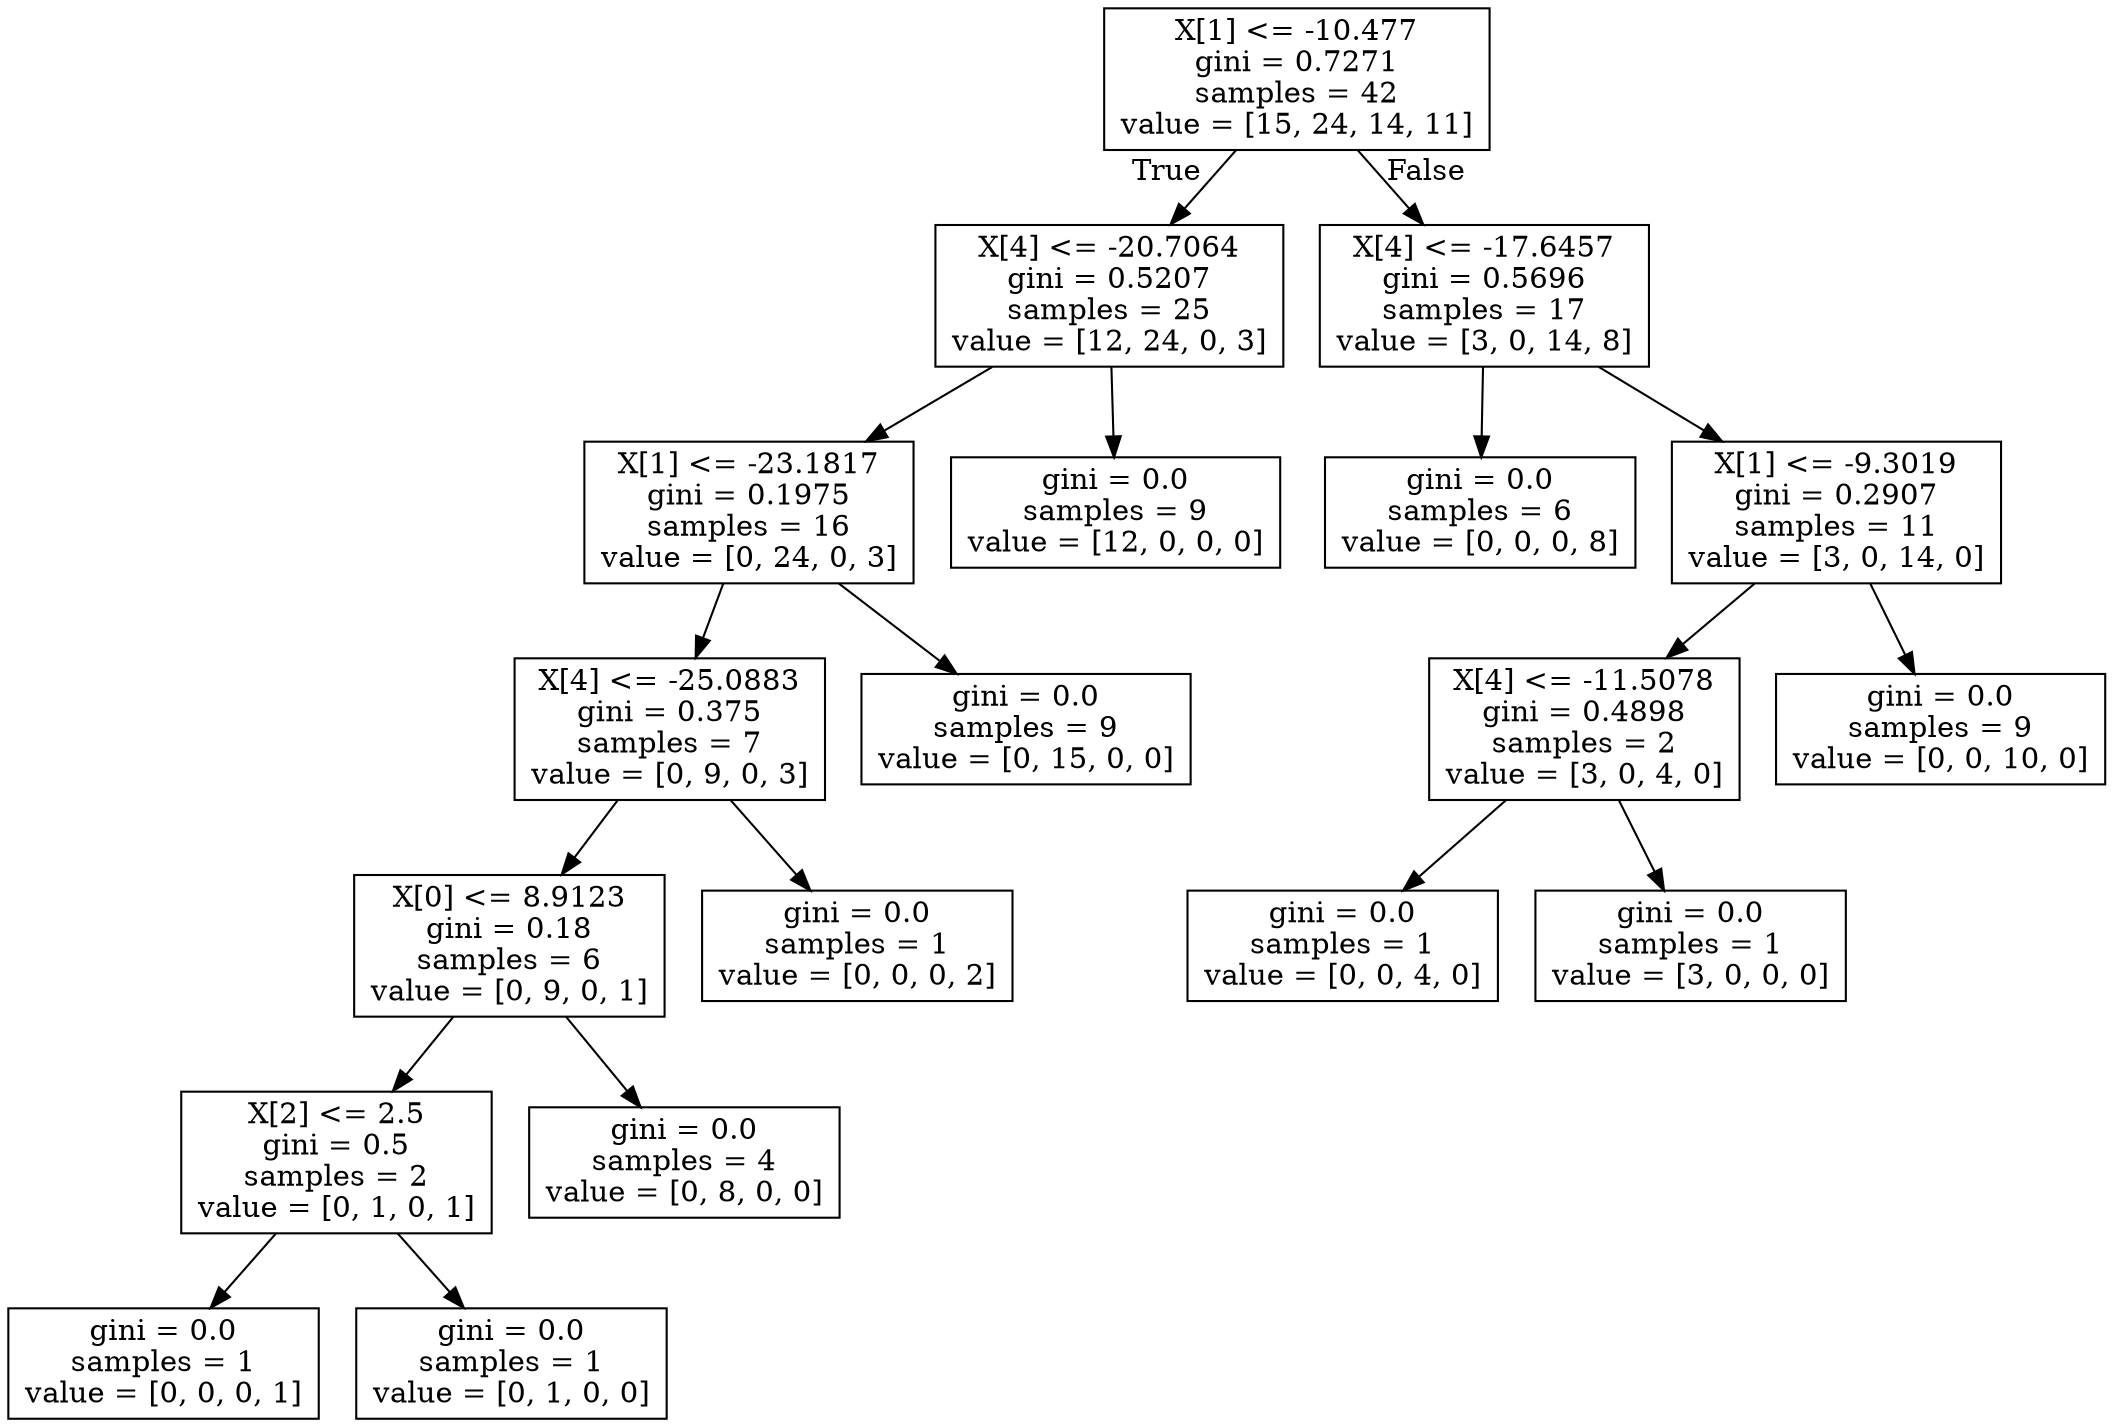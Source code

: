 digraph Tree {
node [shape=box] ;
0 [label="X[1] <= -10.477\ngini = 0.7271\nsamples = 42\nvalue = [15, 24, 14, 11]"] ;
1 [label="X[4] <= -20.7064\ngini = 0.5207\nsamples = 25\nvalue = [12, 24, 0, 3]"] ;
0 -> 1 [labeldistance=2.5, labelangle=45, headlabel="True"] ;
2 [label="X[1] <= -23.1817\ngini = 0.1975\nsamples = 16\nvalue = [0, 24, 0, 3]"] ;
1 -> 2 ;
3 [label="X[4] <= -25.0883\ngini = 0.375\nsamples = 7\nvalue = [0, 9, 0, 3]"] ;
2 -> 3 ;
4 [label="X[0] <= 8.9123\ngini = 0.18\nsamples = 6\nvalue = [0, 9, 0, 1]"] ;
3 -> 4 ;
5 [label="X[2] <= 2.5\ngini = 0.5\nsamples = 2\nvalue = [0, 1, 0, 1]"] ;
4 -> 5 ;
6 [label="gini = 0.0\nsamples = 1\nvalue = [0, 0, 0, 1]"] ;
5 -> 6 ;
7 [label="gini = 0.0\nsamples = 1\nvalue = [0, 1, 0, 0]"] ;
5 -> 7 ;
8 [label="gini = 0.0\nsamples = 4\nvalue = [0, 8, 0, 0]"] ;
4 -> 8 ;
9 [label="gini = 0.0\nsamples = 1\nvalue = [0, 0, 0, 2]"] ;
3 -> 9 ;
10 [label="gini = 0.0\nsamples = 9\nvalue = [0, 15, 0, 0]"] ;
2 -> 10 ;
11 [label="gini = 0.0\nsamples = 9\nvalue = [12, 0, 0, 0]"] ;
1 -> 11 ;
12 [label="X[4] <= -17.6457\ngini = 0.5696\nsamples = 17\nvalue = [3, 0, 14, 8]"] ;
0 -> 12 [labeldistance=2.5, labelangle=-45, headlabel="False"] ;
13 [label="gini = 0.0\nsamples = 6\nvalue = [0, 0, 0, 8]"] ;
12 -> 13 ;
14 [label="X[1] <= -9.3019\ngini = 0.2907\nsamples = 11\nvalue = [3, 0, 14, 0]"] ;
12 -> 14 ;
15 [label="X[4] <= -11.5078\ngini = 0.4898\nsamples = 2\nvalue = [3, 0, 4, 0]"] ;
14 -> 15 ;
16 [label="gini = 0.0\nsamples = 1\nvalue = [0, 0, 4, 0]"] ;
15 -> 16 ;
17 [label="gini = 0.0\nsamples = 1\nvalue = [3, 0, 0, 0]"] ;
15 -> 17 ;
18 [label="gini = 0.0\nsamples = 9\nvalue = [0, 0, 10, 0]"] ;
14 -> 18 ;
}